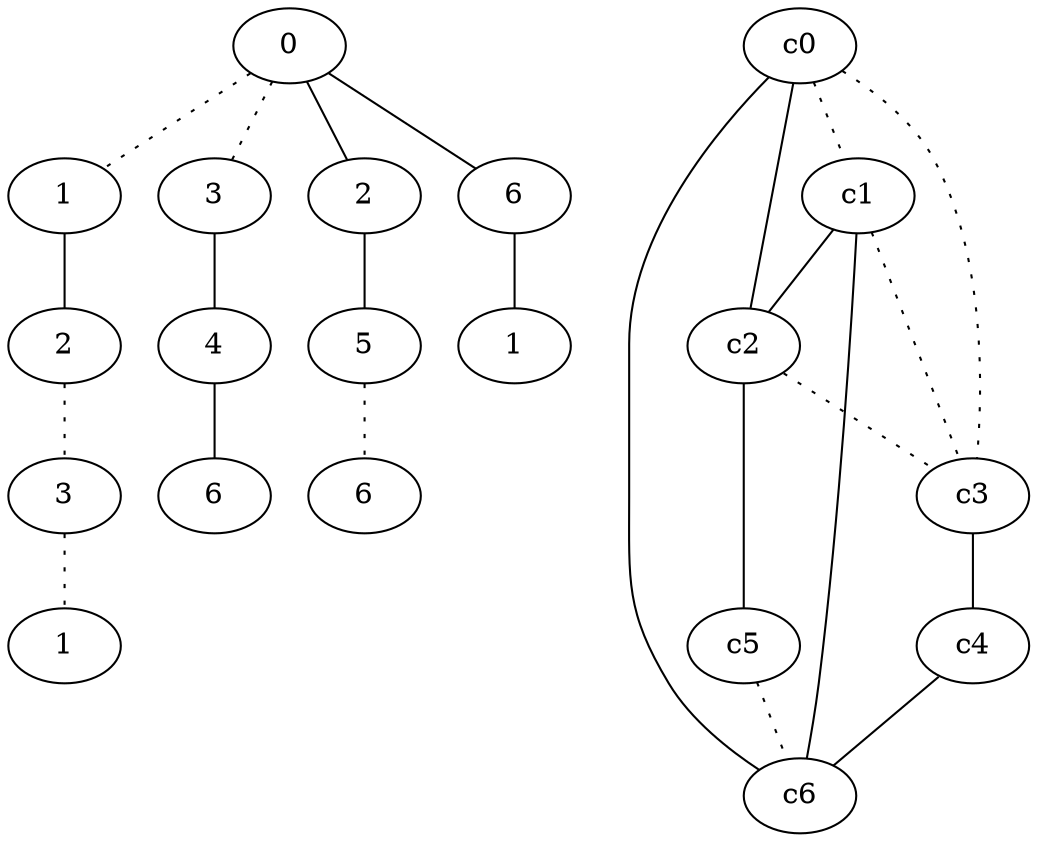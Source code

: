 graph {
a0[label=0];
a1[label=1];
a2[label=2];
a3[label=3];
a4[label=1];
a5[label=3];
a6[label=4];
a7[label=6];
a8[label=2];
a9[label=5];
a10[label=6];
a11[label=6];
a12[label=1];
a0 -- a1 [style=dotted];
a0 -- a5 [style=dotted];
a0 -- a8;
a0 -- a11;
a1 -- a2;
a2 -- a3 [style=dotted];
a3 -- a4 [style=dotted];
a5 -- a6;
a6 -- a7;
a8 -- a9;
a9 -- a10 [style=dotted];
a11 -- a12;
c0 -- c1 [style=dotted];
c0 -- c2;
c0 -- c3 [style=dotted];
c0 -- c6;
c1 -- c2;
c1 -- c3 [style=dotted];
c1 -- c6;
c2 -- c3 [style=dotted];
c2 -- c5;
c3 -- c4;
c4 -- c6;
c5 -- c6 [style=dotted];
}
